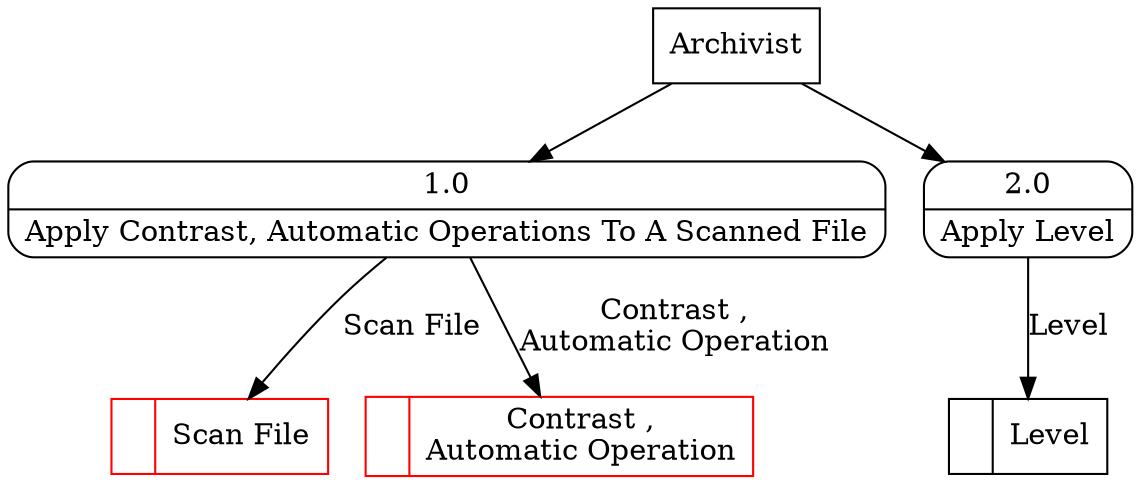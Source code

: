 digraph dfd2{ 
node[shape=record]
200 [label="<f0>  |<f1> Scan File " color=red];
201 [label="<f0>  |<f1> Contrast ,\nAutomatic Operation " color=red];
202 [label="<f0>  |<f1> Level " ];
203 [label="Archivist" shape=box];
204 [label="{<f0> 1.0|<f1> Apply Contrast, Automatic Operations To A Scanned File }" shape=Mrecord];
205 [label="{<f0> 2.0|<f1> Apply Level }" shape=Mrecord];
203 -> 204
203 -> 205
204 -> 201 [label="Contrast ,\nAutomatic Operation"]
204 -> 200 [label="Scan File"]
205 -> 202 [label="Level"]
}